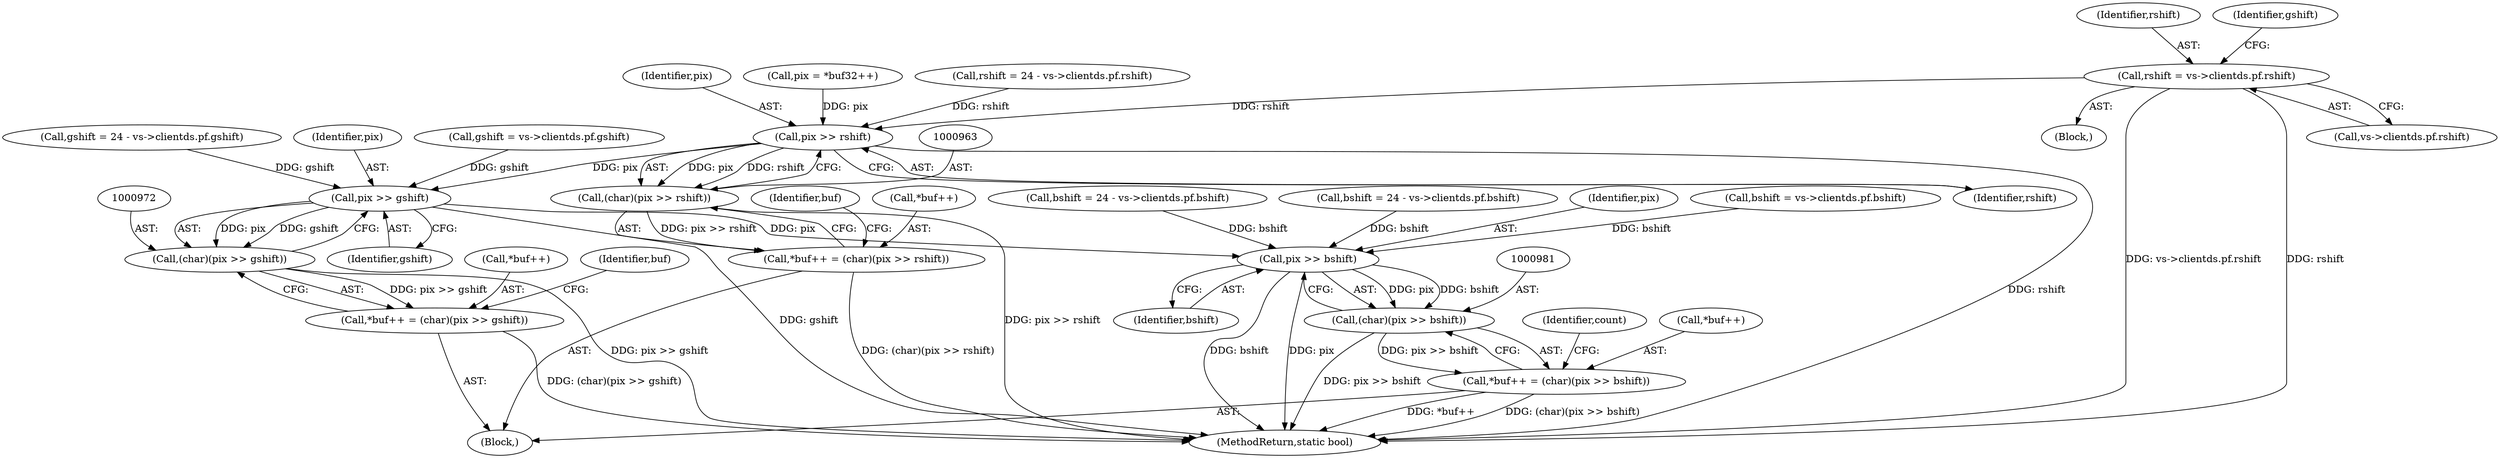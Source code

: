 digraph "1_qemu_9f64916da20eea67121d544698676295bbb105a7_0@del" {
"1000864" [label="(Call,rshift = vs->clientds.pf.rshift)"];
"1000964" [label="(Call,pix >> rshift)"];
"1000962" [label="(Call,(char)(pix >> rshift))"];
"1000958" [label="(Call,*buf++ = (char)(pix >> rshift))"];
"1000973" [label="(Call,pix >> gshift)"];
"1000971" [label="(Call,(char)(pix >> gshift))"];
"1000967" [label="(Call,*buf++ = (char)(pix >> gshift))"];
"1000982" [label="(Call,pix >> bshift)"];
"1000980" [label="(Call,(char)(pix >> bshift))"];
"1000976" [label="(Call,*buf++ = (char)(pix >> bshift))"];
"1000951" [label="(Identifier,count)"];
"1000866" [label="(Call,vs->clientds.pf.rshift)"];
"1000973" [label="(Call,pix >> gshift)"];
"1000968" [label="(Call,*buf++)"];
"1000964" [label="(Call,pix >> rshift)"];
"1000966" [label="(Identifier,rshift)"];
"1000979" [label="(Identifier,buf)"];
"1000958" [label="(Call,*buf++ = (char)(pix >> rshift))"];
"1000974" [label="(Identifier,pix)"];
"1000959" [label="(Call,*buf++)"];
"1000976" [label="(Call,*buf++ = (char)(pix >> bshift))"];
"1000967" [label="(Call,*buf++ = (char)(pix >> gshift))"];
"1000975" [label="(Identifier,gshift)"];
"1000893" [label="(Call,rshift = 24 - vs->clientds.pf.rshift)"];
"1000983" [label="(Identifier,pix)"];
"1000882" [label="(Call,bshift = vs->clientds.pf.bshift)"];
"1000864" [label="(Call,rshift = vs->clientds.pf.rshift)"];
"1000965" [label="(Identifier,pix)"];
"1000865" [label="(Identifier,rshift)"];
"1000953" [label="(Call,pix = *buf32++)"];
"1000962" [label="(Call,(char)(pix >> rshift))"];
"1000977" [label="(Call,*buf++)"];
"1000980" [label="(Call,(char)(pix >> bshift))"];
"1000915" [label="(Call,bshift = 24 - vs->clientds.pf.bshift)"];
"1000863" [label="(Block,)"];
"1000984" [label="(Identifier,bshift)"];
"1000970" [label="(Identifier,buf)"];
"1000874" [label="(Identifier,gshift)"];
"1000982" [label="(Call,pix >> bshift)"];
"1000952" [label="(Block,)"];
"1000971" [label="(Call,(char)(pix >> gshift))"];
"1000873" [label="(Call,gshift = vs->clientds.pf.gshift)"];
"1000985" [label="(MethodReturn,static bool)"];
"1000904" [label="(Call,gshift = 24 - vs->clientds.pf.gshift)"];
"1000929" [label="(Call,bshift = 24 - vs->clientds.pf.bshift)"];
"1000864" -> "1000863"  [label="AST: "];
"1000864" -> "1000866"  [label="CFG: "];
"1000865" -> "1000864"  [label="AST: "];
"1000866" -> "1000864"  [label="AST: "];
"1000874" -> "1000864"  [label="CFG: "];
"1000864" -> "1000985"  [label="DDG: vs->clientds.pf.rshift"];
"1000864" -> "1000985"  [label="DDG: rshift"];
"1000864" -> "1000964"  [label="DDG: rshift"];
"1000964" -> "1000962"  [label="AST: "];
"1000964" -> "1000966"  [label="CFG: "];
"1000965" -> "1000964"  [label="AST: "];
"1000966" -> "1000964"  [label="AST: "];
"1000962" -> "1000964"  [label="CFG: "];
"1000964" -> "1000985"  [label="DDG: rshift"];
"1000964" -> "1000962"  [label="DDG: pix"];
"1000964" -> "1000962"  [label="DDG: rshift"];
"1000953" -> "1000964"  [label="DDG: pix"];
"1000893" -> "1000964"  [label="DDG: rshift"];
"1000964" -> "1000973"  [label="DDG: pix"];
"1000962" -> "1000958"  [label="AST: "];
"1000963" -> "1000962"  [label="AST: "];
"1000958" -> "1000962"  [label="CFG: "];
"1000962" -> "1000985"  [label="DDG: pix >> rshift"];
"1000962" -> "1000958"  [label="DDG: pix >> rshift"];
"1000958" -> "1000952"  [label="AST: "];
"1000959" -> "1000958"  [label="AST: "];
"1000970" -> "1000958"  [label="CFG: "];
"1000958" -> "1000985"  [label="DDG: (char)(pix >> rshift)"];
"1000973" -> "1000971"  [label="AST: "];
"1000973" -> "1000975"  [label="CFG: "];
"1000974" -> "1000973"  [label="AST: "];
"1000975" -> "1000973"  [label="AST: "];
"1000971" -> "1000973"  [label="CFG: "];
"1000973" -> "1000985"  [label="DDG: gshift"];
"1000973" -> "1000971"  [label="DDG: pix"];
"1000973" -> "1000971"  [label="DDG: gshift"];
"1000873" -> "1000973"  [label="DDG: gshift"];
"1000904" -> "1000973"  [label="DDG: gshift"];
"1000973" -> "1000982"  [label="DDG: pix"];
"1000971" -> "1000967"  [label="AST: "];
"1000972" -> "1000971"  [label="AST: "];
"1000967" -> "1000971"  [label="CFG: "];
"1000971" -> "1000985"  [label="DDG: pix >> gshift"];
"1000971" -> "1000967"  [label="DDG: pix >> gshift"];
"1000967" -> "1000952"  [label="AST: "];
"1000968" -> "1000967"  [label="AST: "];
"1000979" -> "1000967"  [label="CFG: "];
"1000967" -> "1000985"  [label="DDG: (char)(pix >> gshift)"];
"1000982" -> "1000980"  [label="AST: "];
"1000982" -> "1000984"  [label="CFG: "];
"1000983" -> "1000982"  [label="AST: "];
"1000984" -> "1000982"  [label="AST: "];
"1000980" -> "1000982"  [label="CFG: "];
"1000982" -> "1000985"  [label="DDG: bshift"];
"1000982" -> "1000985"  [label="DDG: pix"];
"1000982" -> "1000980"  [label="DDG: pix"];
"1000982" -> "1000980"  [label="DDG: bshift"];
"1000882" -> "1000982"  [label="DDG: bshift"];
"1000915" -> "1000982"  [label="DDG: bshift"];
"1000929" -> "1000982"  [label="DDG: bshift"];
"1000980" -> "1000976"  [label="AST: "];
"1000981" -> "1000980"  [label="AST: "];
"1000976" -> "1000980"  [label="CFG: "];
"1000980" -> "1000985"  [label="DDG: pix >> bshift"];
"1000980" -> "1000976"  [label="DDG: pix >> bshift"];
"1000976" -> "1000952"  [label="AST: "];
"1000977" -> "1000976"  [label="AST: "];
"1000951" -> "1000976"  [label="CFG: "];
"1000976" -> "1000985"  [label="DDG: *buf++"];
"1000976" -> "1000985"  [label="DDG: (char)(pix >> bshift)"];
}
